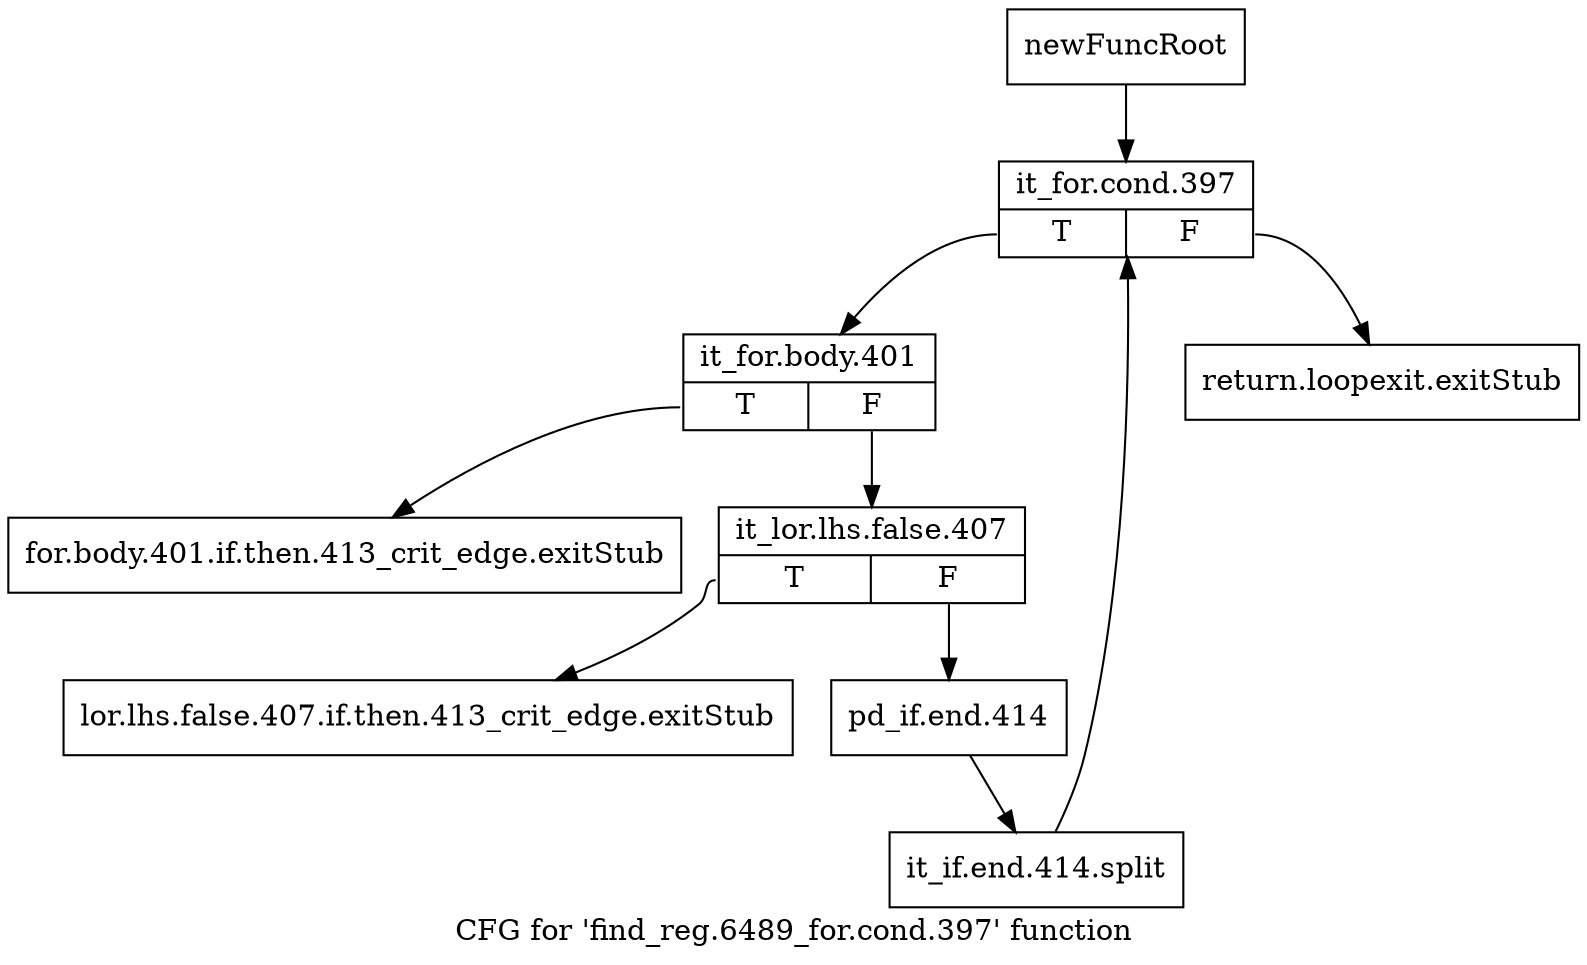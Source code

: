 digraph "CFG for 'find_reg.6489_for.cond.397' function" {
	label="CFG for 'find_reg.6489_for.cond.397' function";

	Node0xc0073d0 [shape=record,label="{newFuncRoot}"];
	Node0xc0073d0 -> Node0xc0078c0;
	Node0xc0077d0 [shape=record,label="{return.loopexit.exitStub}"];
	Node0xc007820 [shape=record,label="{for.body.401.if.then.413_crit_edge.exitStub}"];
	Node0xc007870 [shape=record,label="{lor.lhs.false.407.if.then.413_crit_edge.exitStub}"];
	Node0xc0078c0 [shape=record,label="{it_for.cond.397|{<s0>T|<s1>F}}"];
	Node0xc0078c0:s0 -> Node0xc007910;
	Node0xc0078c0:s1 -> Node0xc0077d0;
	Node0xc007910 [shape=record,label="{it_for.body.401|{<s0>T|<s1>F}}"];
	Node0xc007910:s0 -> Node0xc007820;
	Node0xc007910:s1 -> Node0xc007960;
	Node0xc007960 [shape=record,label="{it_lor.lhs.false.407|{<s0>T|<s1>F}}"];
	Node0xc007960:s0 -> Node0xc007870;
	Node0xc007960:s1 -> Node0xc0079b0;
	Node0xc0079b0 [shape=record,label="{pd_if.end.414}"];
	Node0xc0079b0 -> Node0xbfe08d0;
	Node0xbfe08d0 [shape=record,label="{it_if.end.414.split}"];
	Node0xbfe08d0 -> Node0xc0078c0;
}
